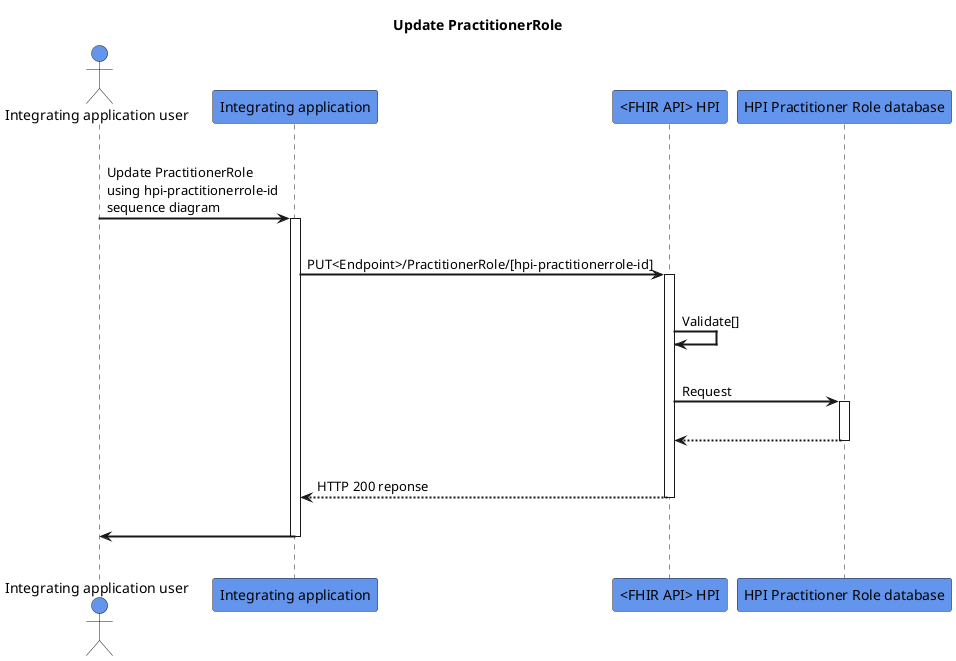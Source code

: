 @startuml
skinparam sequenceArrowThickness 2
skinparam roundcorner 5
skinparam maxmessagesize 180
skinparam sequenceParticipant bold
title Update PractitionerRole
actor "Integrating application user" as User #CornflowerBlue
participant "Integrating application" as A #CornflowerBlue
participant "<FHIR API> HPI" as B #CornflowerBlue
participant "HPI Practitioner Role database" as C #CornflowerBlue
|||
User -> A: Update PractitionerRole using hpi-practitionerrole-id sequence diagram
activate A
|||
A -> B: PUT<Endpoint>/PractitionerRole/[hpi-practitionerrole-id]
activate B
|||
B -> B: Validate[]
|||
B -> C: Request
activate C
|||
C -[dashed]-> B: 
deactivate C
|||
B -[dashed]-> A:HTTP 200 reponse
deactivate B
|||
A -> User: 
deactivate A
|||
@enduml
